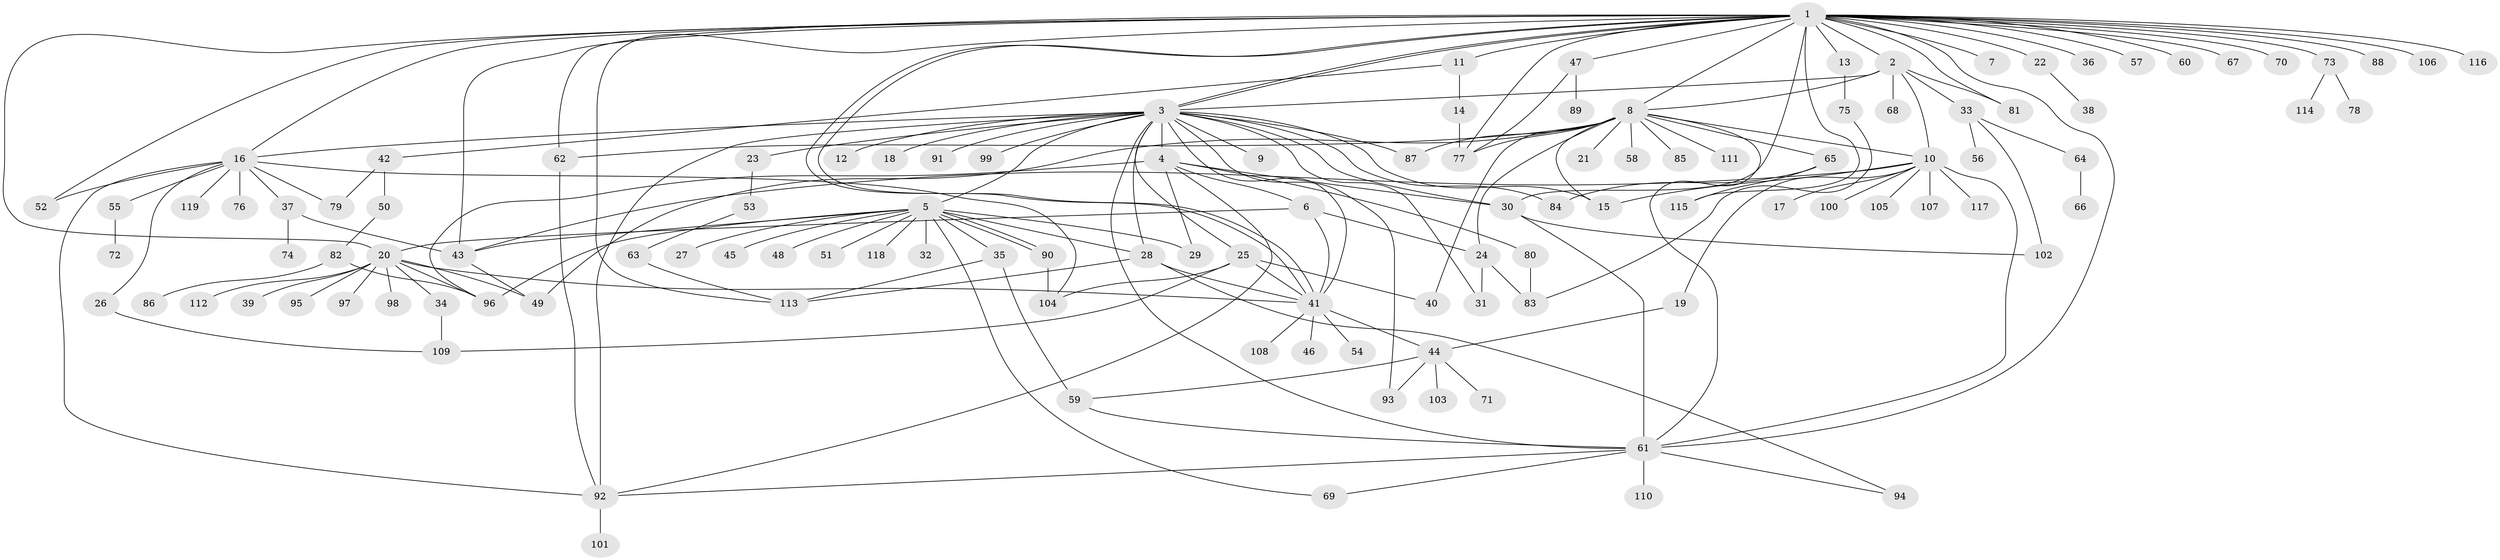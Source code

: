 // Generated by graph-tools (version 1.1) at 2025/01/03/09/25 03:01:45]
// undirected, 119 vertices, 182 edges
graph export_dot {
graph [start="1"]
  node [color=gray90,style=filled];
  1;
  2;
  3;
  4;
  5;
  6;
  7;
  8;
  9;
  10;
  11;
  12;
  13;
  14;
  15;
  16;
  17;
  18;
  19;
  20;
  21;
  22;
  23;
  24;
  25;
  26;
  27;
  28;
  29;
  30;
  31;
  32;
  33;
  34;
  35;
  36;
  37;
  38;
  39;
  40;
  41;
  42;
  43;
  44;
  45;
  46;
  47;
  48;
  49;
  50;
  51;
  52;
  53;
  54;
  55;
  56;
  57;
  58;
  59;
  60;
  61;
  62;
  63;
  64;
  65;
  66;
  67;
  68;
  69;
  70;
  71;
  72;
  73;
  74;
  75;
  76;
  77;
  78;
  79;
  80;
  81;
  82;
  83;
  84;
  85;
  86;
  87;
  88;
  89;
  90;
  91;
  92;
  93;
  94;
  95;
  96;
  97;
  98;
  99;
  100;
  101;
  102;
  103;
  104;
  105;
  106;
  107;
  108;
  109;
  110;
  111;
  112;
  113;
  114;
  115;
  116;
  117;
  118;
  119;
  1 -- 2;
  1 -- 3;
  1 -- 3;
  1 -- 7;
  1 -- 8;
  1 -- 11;
  1 -- 13;
  1 -- 16;
  1 -- 20;
  1 -- 22;
  1 -- 30;
  1 -- 36;
  1 -- 41;
  1 -- 41;
  1 -- 43;
  1 -- 47;
  1 -- 52;
  1 -- 57;
  1 -- 60;
  1 -- 61;
  1 -- 62;
  1 -- 67;
  1 -- 70;
  1 -- 73;
  1 -- 77;
  1 -- 81;
  1 -- 88;
  1 -- 106;
  1 -- 113;
  1 -- 115;
  1 -- 116;
  2 -- 3;
  2 -- 8;
  2 -- 10;
  2 -- 33;
  2 -- 68;
  2 -- 81;
  3 -- 4;
  3 -- 5;
  3 -- 9;
  3 -- 12;
  3 -- 15;
  3 -- 16;
  3 -- 18;
  3 -- 23;
  3 -- 25;
  3 -- 28;
  3 -- 30;
  3 -- 31;
  3 -- 41;
  3 -- 61;
  3 -- 84;
  3 -- 87;
  3 -- 91;
  3 -- 92;
  3 -- 93;
  3 -- 99;
  4 -- 6;
  4 -- 29;
  4 -- 30;
  4 -- 80;
  4 -- 92;
  4 -- 96;
  5 -- 27;
  5 -- 28;
  5 -- 29;
  5 -- 32;
  5 -- 35;
  5 -- 43;
  5 -- 45;
  5 -- 48;
  5 -- 51;
  5 -- 69;
  5 -- 90;
  5 -- 90;
  5 -- 96;
  5 -- 118;
  6 -- 20;
  6 -- 24;
  6 -- 41;
  8 -- 10;
  8 -- 15;
  8 -- 21;
  8 -- 24;
  8 -- 40;
  8 -- 49;
  8 -- 58;
  8 -- 61;
  8 -- 62;
  8 -- 65;
  8 -- 77;
  8 -- 85;
  8 -- 87;
  8 -- 111;
  10 -- 15;
  10 -- 17;
  10 -- 19;
  10 -- 43;
  10 -- 61;
  10 -- 100;
  10 -- 105;
  10 -- 107;
  10 -- 117;
  11 -- 14;
  11 -- 42;
  13 -- 75;
  14 -- 77;
  16 -- 26;
  16 -- 37;
  16 -- 52;
  16 -- 55;
  16 -- 76;
  16 -- 79;
  16 -- 92;
  16 -- 104;
  16 -- 119;
  19 -- 44;
  20 -- 34;
  20 -- 39;
  20 -- 41;
  20 -- 49;
  20 -- 95;
  20 -- 96;
  20 -- 97;
  20 -- 98;
  20 -- 112;
  22 -- 38;
  23 -- 53;
  24 -- 31;
  24 -- 83;
  25 -- 40;
  25 -- 41;
  25 -- 104;
  25 -- 109;
  26 -- 109;
  28 -- 41;
  28 -- 94;
  28 -- 113;
  30 -- 61;
  30 -- 102;
  33 -- 56;
  33 -- 64;
  33 -- 102;
  34 -- 109;
  35 -- 59;
  35 -- 113;
  37 -- 43;
  37 -- 74;
  41 -- 44;
  41 -- 46;
  41 -- 54;
  41 -- 108;
  42 -- 50;
  42 -- 79;
  43 -- 49;
  44 -- 59;
  44 -- 71;
  44 -- 93;
  44 -- 103;
  47 -- 77;
  47 -- 89;
  50 -- 82;
  53 -- 63;
  55 -- 72;
  59 -- 61;
  61 -- 69;
  61 -- 92;
  61 -- 94;
  61 -- 110;
  62 -- 92;
  63 -- 113;
  64 -- 66;
  65 -- 84;
  65 -- 115;
  73 -- 78;
  73 -- 114;
  75 -- 83;
  80 -- 83;
  82 -- 86;
  82 -- 96;
  90 -- 104;
  92 -- 101;
}
